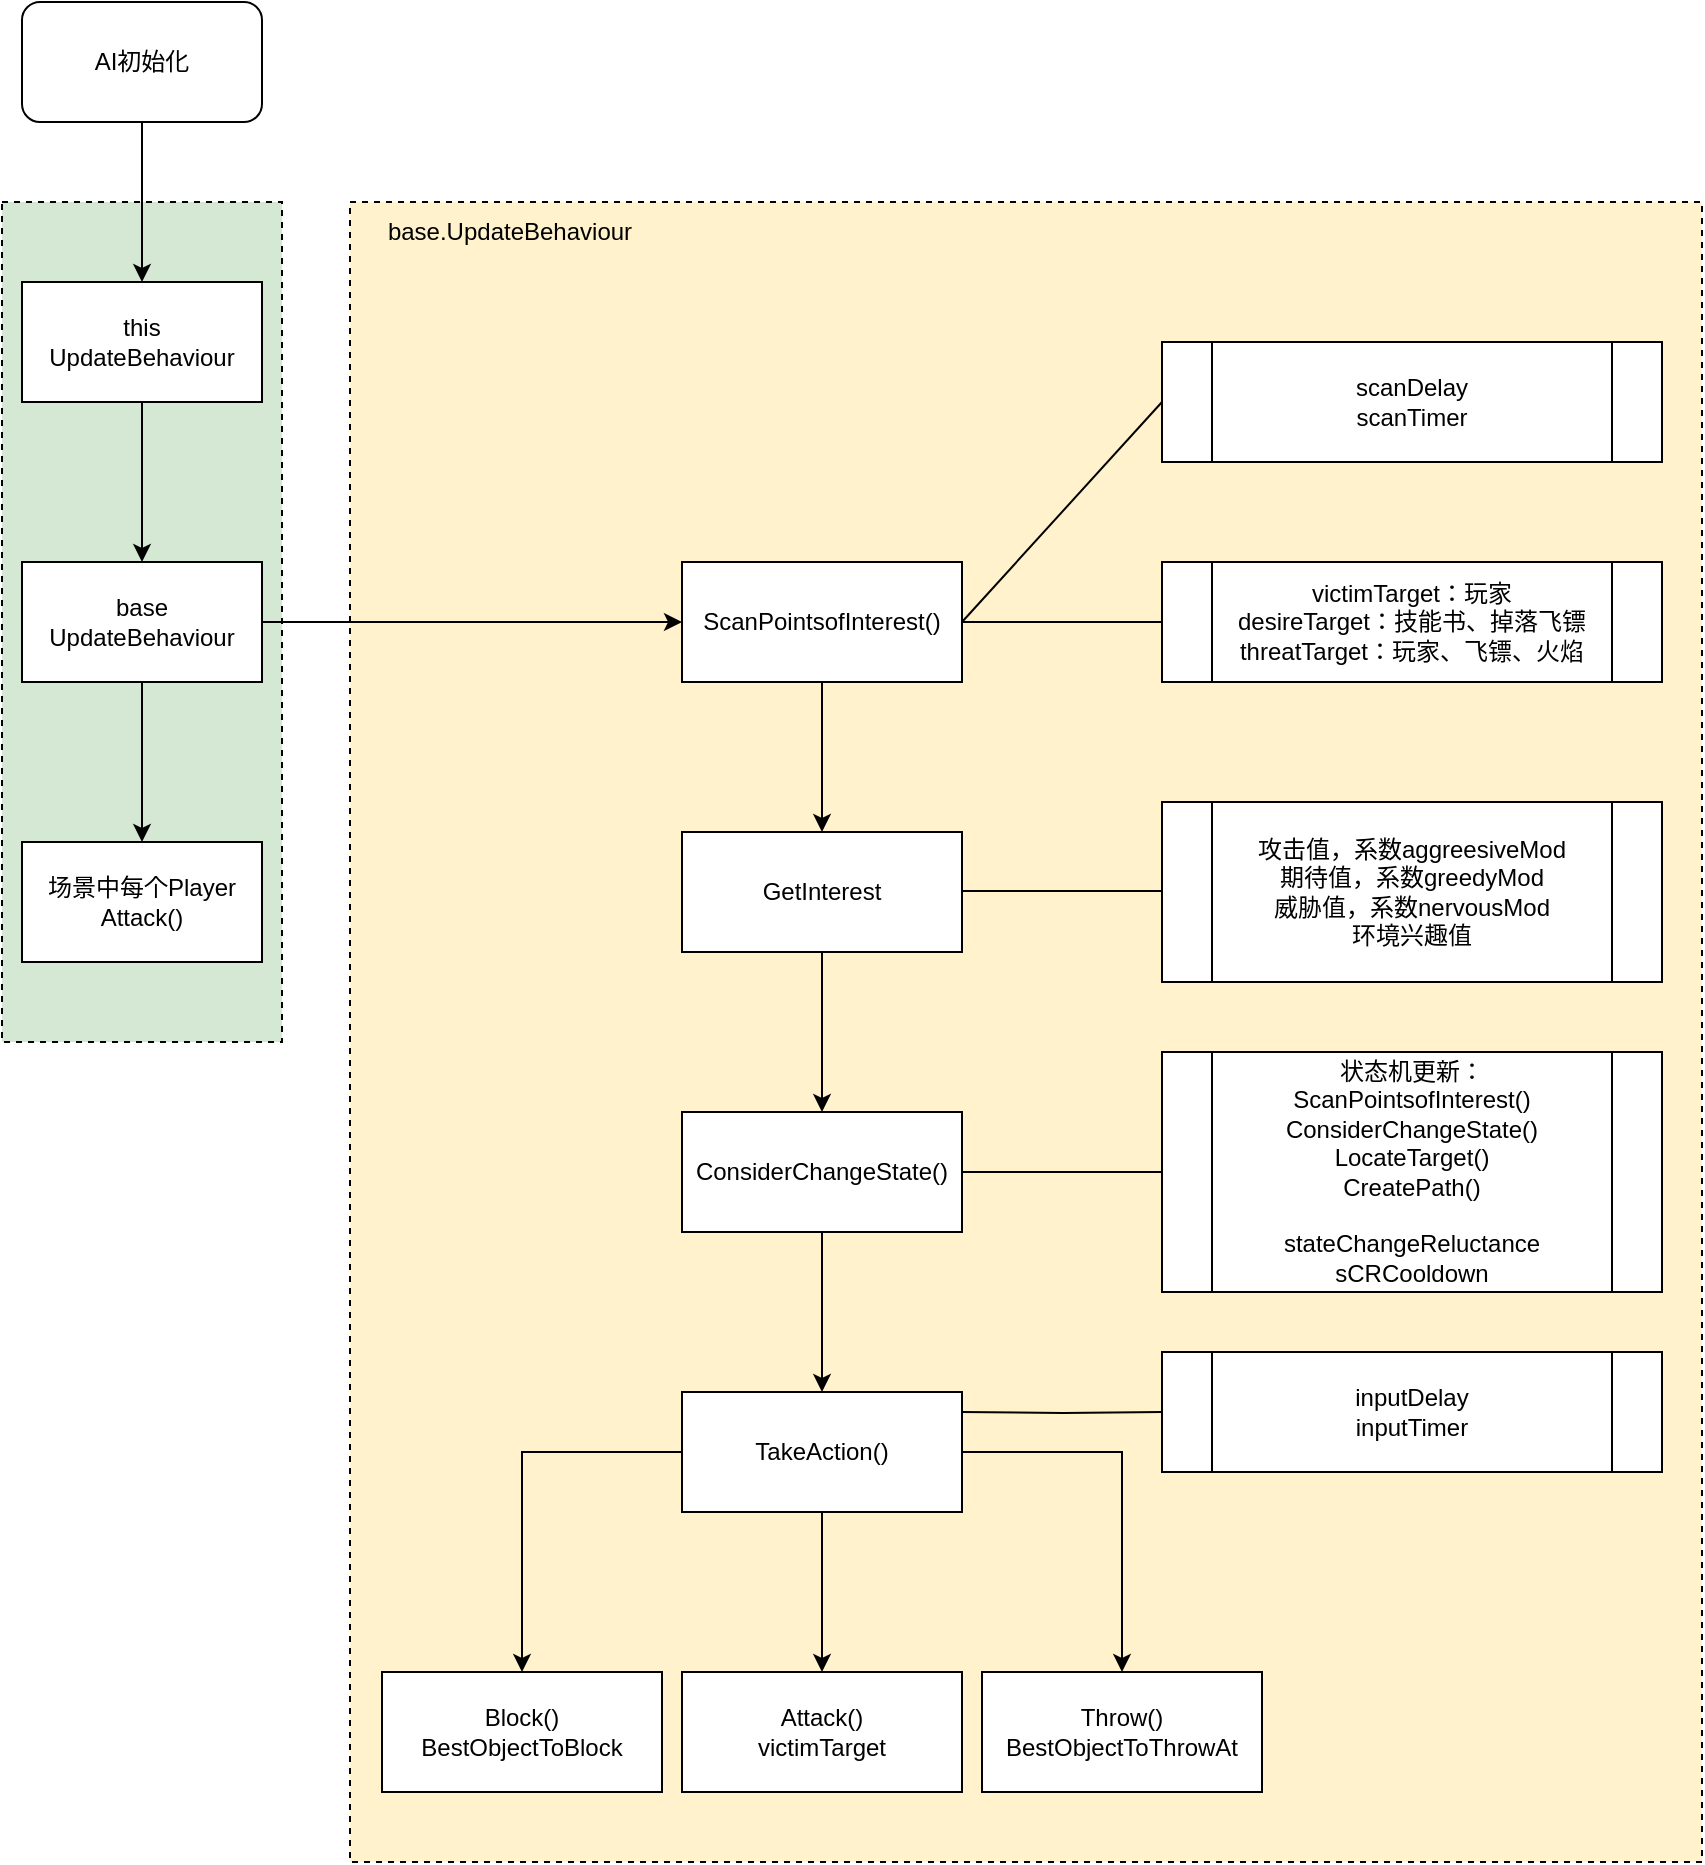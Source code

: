 <mxfile version="14.1.8" type="device"><diagram id="jfuekpTTWOhJfaXUJQrJ" name="第 1 页"><mxGraphModel dx="1422" dy="942" grid="1" gridSize="10" guides="1" tooltips="1" connect="1" arrows="1" fold="1" page="1" pageScale="1" pageWidth="827" pageHeight="1169" math="0" shadow="0"><root><mxCell id="0"/><mxCell id="1" parent="0"/><mxCell id="vp8CZvjTNSCKODOCNTWA-39" value="" style="rounded=0;whiteSpace=wrap;html=1;dashed=1;fillColor=#FFF2CC;" parent="1" vertex="1"><mxGeometry x="294" y="260" width="676" height="830" as="geometry"/></mxCell><mxCell id="vp8CZvjTNSCKODOCNTWA-14" value="" style="rounded=0;whiteSpace=wrap;html=1;dashed=1;fillColor=#D5E8D4;" parent="1" vertex="1"><mxGeometry x="120" y="260" width="140" height="420" as="geometry"/></mxCell><mxCell id="vp8CZvjTNSCKODOCNTWA-5" value="" style="edgeStyle=orthogonalEdgeStyle;rounded=0;orthogonalLoop=1;jettySize=auto;html=1;" parent="1" source="vp8CZvjTNSCKODOCNTWA-1" target="vp8CZvjTNSCKODOCNTWA-4" edge="1"><mxGeometry relative="1" as="geometry"/></mxCell><mxCell id="vp8CZvjTNSCKODOCNTWA-1" value="AI初始化" style="rounded=1;whiteSpace=wrap;html=1;" parent="1" vertex="1"><mxGeometry x="130" y="160" width="120" height="60" as="geometry"/></mxCell><mxCell id="vp8CZvjTNSCKODOCNTWA-9" value="" style="edgeStyle=orthogonalEdgeStyle;rounded=0;orthogonalLoop=1;jettySize=auto;html=1;" parent="1" source="vp8CZvjTNSCKODOCNTWA-4" target="vp8CZvjTNSCKODOCNTWA-8" edge="1"><mxGeometry relative="1" as="geometry"/></mxCell><mxCell id="vp8CZvjTNSCKODOCNTWA-4" value="this&lt;br&gt;UpdateBehaviour" style="rounded=0;whiteSpace=wrap;html=1;" parent="1" vertex="1"><mxGeometry x="130" y="300" width="120" height="60" as="geometry"/></mxCell><mxCell id="vp8CZvjTNSCKODOCNTWA-11" value="" style="edgeStyle=orthogonalEdgeStyle;rounded=0;orthogonalLoop=1;jettySize=auto;html=1;" parent="1" source="vp8CZvjTNSCKODOCNTWA-8" target="vp8CZvjTNSCKODOCNTWA-10" edge="1"><mxGeometry relative="1" as="geometry"/></mxCell><mxCell id="vp8CZvjTNSCKODOCNTWA-13" value="" style="edgeStyle=orthogonalEdgeStyle;rounded=0;orthogonalLoop=1;jettySize=auto;html=1;" parent="1" source="vp8CZvjTNSCKODOCNTWA-8" target="vp8CZvjTNSCKODOCNTWA-12" edge="1"><mxGeometry relative="1" as="geometry"/></mxCell><mxCell id="vp8CZvjTNSCKODOCNTWA-8" value="base&lt;br&gt;UpdateBehaviour" style="whiteSpace=wrap;html=1;rounded=0;" parent="1" vertex="1"><mxGeometry x="130" y="440" width="120" height="60" as="geometry"/></mxCell><mxCell id="vp8CZvjTNSCKODOCNTWA-10" value="场景中每个Player&lt;br&gt;Attack()" style="whiteSpace=wrap;html=1;rounded=0;" parent="1" vertex="1"><mxGeometry x="130" y="580" width="120" height="60" as="geometry"/></mxCell><mxCell id="vp8CZvjTNSCKODOCNTWA-24" value="" style="edgeStyle=orthogonalEdgeStyle;rounded=0;orthogonalLoop=1;jettySize=auto;html=1;endArrow=none;endFill=0;" parent="1" source="vp8CZvjTNSCKODOCNTWA-12" target="vp8CZvjTNSCKODOCNTWA-23" edge="1"><mxGeometry relative="1" as="geometry"/></mxCell><mxCell id="GA3M2RPO_d6w6dg-5D6D-2" value="" style="edgeStyle=orthogonalEdgeStyle;rounded=0;orthogonalLoop=1;jettySize=auto;html=1;" edge="1" parent="1" source="vp8CZvjTNSCKODOCNTWA-12" target="GA3M2RPO_d6w6dg-5D6D-1"><mxGeometry relative="1" as="geometry"/></mxCell><mxCell id="vp8CZvjTNSCKODOCNTWA-12" value="ScanPointsofInterest()" style="whiteSpace=wrap;html=1;rounded=0;" parent="1" vertex="1"><mxGeometry x="460" y="440" width="140" height="60" as="geometry"/></mxCell><mxCell id="vp8CZvjTNSCKODOCNTWA-18" value="" style="edgeStyle=orthogonalEdgeStyle;rounded=0;orthogonalLoop=1;jettySize=auto;html=1;" parent="1" source="vp8CZvjTNSCKODOCNTWA-15" target="vp8CZvjTNSCKODOCNTWA-17" edge="1"><mxGeometry relative="1" as="geometry"/></mxCell><mxCell id="vp8CZvjTNSCKODOCNTWA-22" value="" style="edgeStyle=orthogonalEdgeStyle;rounded=0;orthogonalLoop=1;jettySize=auto;html=1;endArrow=none;endFill=0;" parent="1" source="vp8CZvjTNSCKODOCNTWA-15" target="vp8CZvjTNSCKODOCNTWA-21" edge="1"><mxGeometry relative="1" as="geometry"/></mxCell><mxCell id="vp8CZvjTNSCKODOCNTWA-15" value="ConsiderChangeState()" style="whiteSpace=wrap;html=1;rounded=0;" parent="1" vertex="1"><mxGeometry x="460" y="715" width="140" height="60" as="geometry"/></mxCell><mxCell id="vp8CZvjTNSCKODOCNTWA-31" value="" style="edgeStyle=orthogonalEdgeStyle;rounded=0;orthogonalLoop=1;jettySize=auto;html=1;endArrow=classic;endFill=1;" parent="1" source="vp8CZvjTNSCKODOCNTWA-17" target="vp8CZvjTNSCKODOCNTWA-30" edge="1"><mxGeometry relative="1" as="geometry"/></mxCell><mxCell id="vp8CZvjTNSCKODOCNTWA-33" value="" style="edgeStyle=orthogonalEdgeStyle;rounded=0;orthogonalLoop=1;jettySize=auto;html=1;endArrow=classic;endFill=1;" parent="1" source="vp8CZvjTNSCKODOCNTWA-17" target="vp8CZvjTNSCKODOCNTWA-32" edge="1"><mxGeometry relative="1" as="geometry"/></mxCell><mxCell id="vp8CZvjTNSCKODOCNTWA-35" value="" style="edgeStyle=orthogonalEdgeStyle;rounded=0;orthogonalLoop=1;jettySize=auto;html=1;endArrow=classic;endFill=1;" parent="1" source="vp8CZvjTNSCKODOCNTWA-17" target="vp8CZvjTNSCKODOCNTWA-34" edge="1"><mxGeometry relative="1" as="geometry"/></mxCell><mxCell id="vp8CZvjTNSCKODOCNTWA-17" value="TakeAction()" style="whiteSpace=wrap;html=1;rounded=0;" parent="1" vertex="1"><mxGeometry x="460" y="855" width="140" height="60" as="geometry"/></mxCell><mxCell id="vp8CZvjTNSCKODOCNTWA-21" value="&lt;span&gt;状态机更新：&lt;/span&gt;&lt;br&gt;&lt;span&gt;ScanPointsofInterest()&lt;/span&gt;&lt;br&gt;&lt;span&gt;ConsiderChangeState()&lt;/span&gt;&lt;br&gt;&lt;span&gt;LocateTarget()&lt;/span&gt;&lt;br&gt;&lt;span&gt;CreatePath()&lt;br&gt;&lt;br&gt;stateChangeReluctance&lt;br&gt;sCRCooldown&lt;br&gt;&lt;/span&gt;" style="shape=process;whiteSpace=wrap;html=1;backgroundOutline=1;rounded=0;" parent="1" vertex="1"><mxGeometry x="700" y="685" width="250" height="120" as="geometry"/></mxCell><mxCell id="vp8CZvjTNSCKODOCNTWA-23" value="victimTarget：玩家&lt;br&gt;desireTarget：技能书、掉落飞镖&lt;br&gt;threatTarget：玩家、飞镖、火焰" style="shape=process;whiteSpace=wrap;html=1;backgroundOutline=1;rounded=0;" parent="1" vertex="1"><mxGeometry x="700" y="440" width="250" height="60" as="geometry"/></mxCell><mxCell id="vp8CZvjTNSCKODOCNTWA-27" value="" style="endArrow=none;html=1;entryX=0;entryY=0.5;entryDx=0;entryDy=0;exitX=1;exitY=0.5;exitDx=0;exitDy=0;" parent="1" source="vp8CZvjTNSCKODOCNTWA-12" target="vp8CZvjTNSCKODOCNTWA-29" edge="1"><mxGeometry width="50" height="50" relative="1" as="geometry"><mxPoint x="530" y="440" as="sourcePoint"/><mxPoint x="670" y="360" as="targetPoint"/></mxGeometry></mxCell><mxCell id="vp8CZvjTNSCKODOCNTWA-29" value="scanDelay&lt;br&gt;scanTimer" style="shape=process;whiteSpace=wrap;html=1;backgroundOutline=1;rounded=0;" parent="1" vertex="1"><mxGeometry x="700" y="330" width="250" height="60" as="geometry"/></mxCell><mxCell id="vp8CZvjTNSCKODOCNTWA-30" value="Block()&lt;br&gt;BestObjectToBlock" style="whiteSpace=wrap;html=1;rounded=0;" parent="1" vertex="1"><mxGeometry x="310" y="995" width="140" height="60" as="geometry"/></mxCell><mxCell id="vp8CZvjTNSCKODOCNTWA-32" value="Throw()&lt;br&gt;BestObjectToThrowAt" style="whiteSpace=wrap;html=1;rounded=0;" parent="1" vertex="1"><mxGeometry x="610" y="995" width="140" height="60" as="geometry"/></mxCell><mxCell id="vp8CZvjTNSCKODOCNTWA-34" value="Attack()&lt;br&gt;victimTarget" style="whiteSpace=wrap;html=1;rounded=0;" parent="1" vertex="1"><mxGeometry x="460" y="995" width="140" height="60" as="geometry"/></mxCell><mxCell id="vp8CZvjTNSCKODOCNTWA-37" value="" style="edgeStyle=orthogonalEdgeStyle;rounded=0;orthogonalLoop=1;jettySize=auto;html=1;endArrow=none;endFill=0;" parent="1" target="vp8CZvjTNSCKODOCNTWA-38" edge="1"><mxGeometry relative="1" as="geometry"><mxPoint x="600" y="865" as="sourcePoint"/></mxGeometry></mxCell><mxCell id="vp8CZvjTNSCKODOCNTWA-38" value="inputDelay&lt;br&gt;inputTimer" style="shape=process;whiteSpace=wrap;html=1;backgroundOutline=1;rounded=0;" parent="1" vertex="1"><mxGeometry x="700" y="835" width="250" height="60" as="geometry"/></mxCell><mxCell id="vp8CZvjTNSCKODOCNTWA-40" value="base.UpdateBehaviour" style="rounded=0;whiteSpace=wrap;html=1;gradientColor=none;fillColor=none;strokeColor=none;" parent="1" vertex="1"><mxGeometry x="294" y="260" width="160" height="30" as="geometry"/></mxCell><mxCell id="GA3M2RPO_d6w6dg-5D6D-3" value="" style="edgeStyle=orthogonalEdgeStyle;rounded=0;orthogonalLoop=1;jettySize=auto;html=1;" edge="1" parent="1" source="GA3M2RPO_d6w6dg-5D6D-1" target="vp8CZvjTNSCKODOCNTWA-15"><mxGeometry relative="1" as="geometry"/></mxCell><mxCell id="GA3M2RPO_d6w6dg-5D6D-1" value="GetInterest" style="whiteSpace=wrap;html=1;rounded=0;" vertex="1" parent="1"><mxGeometry x="460" y="575" width="140" height="60" as="geometry"/></mxCell><mxCell id="GA3M2RPO_d6w6dg-5D6D-4" value="攻击值，系数aggreesiveMod&lt;br&gt;期待值，系数greedyMod&lt;br&gt;威胁值，系数nervousMod&lt;br&gt;环境兴趣值" style="shape=process;whiteSpace=wrap;html=1;backgroundOutline=1;rounded=0;" vertex="1" parent="1"><mxGeometry x="700" y="560" width="250" height="90" as="geometry"/></mxCell><mxCell id="GA3M2RPO_d6w6dg-5D6D-5" value="" style="edgeStyle=orthogonalEdgeStyle;rounded=0;orthogonalLoop=1;jettySize=auto;html=1;endArrow=none;endFill=0;" edge="1" parent="1"><mxGeometry relative="1" as="geometry"><mxPoint x="600" y="604.5" as="sourcePoint"/><mxPoint x="700" y="604.5" as="targetPoint"/></mxGeometry></mxCell></root></mxGraphModel></diagram></mxfile>